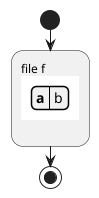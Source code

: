 {
  "sha1": "tf1nbnv8py1z8du9cnzkfmrjd68u306",
  "insertion": {
    "when": "2024-11-08T10:07:54.464Z",
    "url": "https://forum.plantuml.net/15998",
    "user": "The-Lum"
  }
}
@startuml
start
:file f
{{json
{
    "a":"b"
}
}}
;
stop
@enduml
